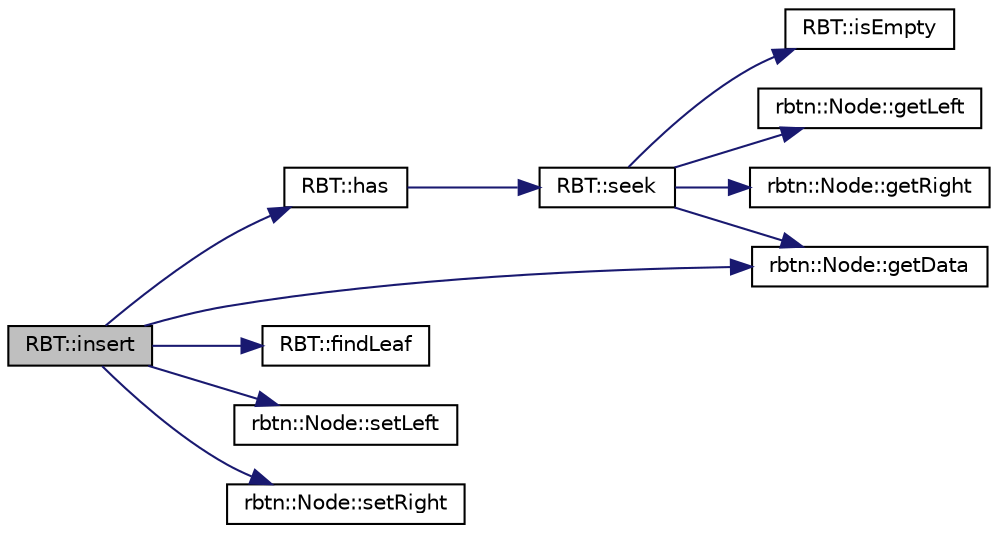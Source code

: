digraph "RBT::insert"
{
  edge [fontname="Helvetica",fontsize="10",labelfontname="Helvetica",labelfontsize="10"];
  node [fontname="Helvetica",fontsize="10",shape=record];
  rankdir="LR";
  Node1 [label="RBT::insert",height=0.2,width=0.4,color="black", fillcolor="grey75", style="filled", fontcolor="black"];
  Node1 -> Node2 [color="midnightblue",fontsize="10",style="solid",fontname="Helvetica"];
  Node2 [label="RBT::has",height=0.2,width=0.4,color="black", fillcolor="white", style="filled",URL="$class_r_b_t.html#a049f674584997633fc6fa8cfeac1aed5"];
  Node2 -> Node3 [color="midnightblue",fontsize="10",style="solid",fontname="Helvetica"];
  Node3 [label="RBT::seek",height=0.2,width=0.4,color="black", fillcolor="white", style="filled",URL="$class_r_b_t.html#ae2a1a4ec6a90a686752ec8162a17ddef"];
  Node3 -> Node4 [color="midnightblue",fontsize="10",style="solid",fontname="Helvetica"];
  Node4 [label="RBT::isEmpty",height=0.2,width=0.4,color="black", fillcolor="white", style="filled",URL="$class_r_b_t.html#ac050cefa293a6e63bfff6b95af7f9eb1"];
  Node3 -> Node5 [color="midnightblue",fontsize="10",style="solid",fontname="Helvetica"];
  Node5 [label="rbtn::Node::getData",height=0.2,width=0.4,color="black", fillcolor="white", style="filled",URL="$classrbtn_1_1_node.html#a00d8da51095ee605c96287eeceb33d58"];
  Node3 -> Node6 [color="midnightblue",fontsize="10",style="solid",fontname="Helvetica"];
  Node6 [label="rbtn::Node::getLeft",height=0.2,width=0.4,color="black", fillcolor="white", style="filled",URL="$classrbtn_1_1_node.html#af844c782f87cda64776c458085768708"];
  Node3 -> Node7 [color="midnightblue",fontsize="10",style="solid",fontname="Helvetica"];
  Node7 [label="rbtn::Node::getRight",height=0.2,width=0.4,color="black", fillcolor="white", style="filled",URL="$classrbtn_1_1_node.html#ae8a40794133898ef4cbd291910a8d501"];
  Node1 -> Node8 [color="midnightblue",fontsize="10",style="solid",fontname="Helvetica"];
  Node8 [label="RBT::findLeaf",height=0.2,width=0.4,color="black", fillcolor="white", style="filled",URL="$class_r_b_t.html#a570388372d0cce244e0e8eec668f2814"];
  Node1 -> Node5 [color="midnightblue",fontsize="10",style="solid",fontname="Helvetica"];
  Node1 -> Node9 [color="midnightblue",fontsize="10",style="solid",fontname="Helvetica"];
  Node9 [label="rbtn::Node::setLeft",height=0.2,width=0.4,color="black", fillcolor="white", style="filled",URL="$classrbtn_1_1_node.html#a646175ae54d17f047a8273e29f346e5c"];
  Node1 -> Node10 [color="midnightblue",fontsize="10",style="solid",fontname="Helvetica"];
  Node10 [label="rbtn::Node::setRight",height=0.2,width=0.4,color="black", fillcolor="white", style="filled",URL="$classrbtn_1_1_node.html#a34770e9eead1a1f0c3f619a2c77193cf"];
}

